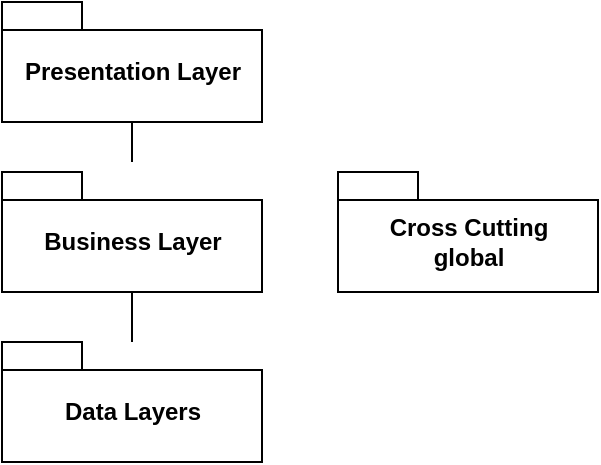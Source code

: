 <mxfile version="12.1.7" type="github" pages="1">
  <diagram id="RI96Rg6PpU725s9Ob1J-" name="Page-1">
    <mxGraphModel dx="928" dy="551" grid="1" gridSize="10" guides="1" tooltips="1" connect="1" arrows="1" fold="1" page="1" pageScale="1" pageWidth="827" pageHeight="1169" math="0" shadow="0">
      <root>
        <mxCell id="0"/>
        <mxCell id="1" parent="0"/>
        <mxCell id="xrTXIa3ZHO3Dpgy-eKHI-5" value="Presentation Layer" style="shape=folder;fontStyle=1;spacingTop=10;tabWidth=40;tabHeight=14;tabPosition=left;html=1;" parent="1" vertex="1">
          <mxGeometry x="180" y="60" width="130" height="60" as="geometry"/>
        </mxCell>
        <mxCell id="xrTXIa3ZHO3Dpgy-eKHI-6" value="Business Layer" style="shape=folder;fontStyle=1;spacingTop=10;tabWidth=40;tabHeight=14;tabPosition=left;html=1;" parent="1" vertex="1">
          <mxGeometry x="180" y="145" width="130" height="60" as="geometry"/>
        </mxCell>
        <mxCell id="xrTXIa3ZHO3Dpgy-eKHI-7" value="Data Layers" style="shape=folder;fontStyle=1;spacingTop=10;tabWidth=40;tabHeight=14;tabPosition=left;html=1;" parent="1" vertex="1">
          <mxGeometry x="180" y="230" width="130" height="60" as="geometry"/>
        </mxCell>
        <mxCell id="xrTXIa3ZHO3Dpgy-eKHI-8" value="Cross Cutting&lt;br&gt;global" style="shape=folder;fontStyle=1;spacingTop=10;tabWidth=40;tabHeight=14;tabPosition=left;html=1;" parent="1" vertex="1">
          <mxGeometry x="348" y="145" width="130" height="60" as="geometry"/>
        </mxCell>
        <mxCell id="xrTXIa3ZHO3Dpgy-eKHI-11" value="" style="endArrow=none;html=1;entryX=0.5;entryY=1;entryDx=0;entryDy=0;entryPerimeter=0;" parent="1" target="xrTXIa3ZHO3Dpgy-eKHI-5" edge="1">
          <mxGeometry width="50" height="50" relative="1" as="geometry">
            <mxPoint x="245" y="140" as="sourcePoint"/>
            <mxPoint x="170" y="130" as="targetPoint"/>
          </mxGeometry>
        </mxCell>
        <mxCell id="xrTXIa3ZHO3Dpgy-eKHI-12" value="" style="endArrow=none;html=1;entryX=0.5;entryY=1;entryDx=0;entryDy=0;entryPerimeter=0;" parent="1" target="xrTXIa3ZHO3Dpgy-eKHI-6" edge="1">
          <mxGeometry width="50" height="50" relative="1" as="geometry">
            <mxPoint x="245" y="230" as="sourcePoint"/>
            <mxPoint x="270" y="210" as="targetPoint"/>
          </mxGeometry>
        </mxCell>
      </root>
    </mxGraphModel>
  </diagram>
</mxfile>
